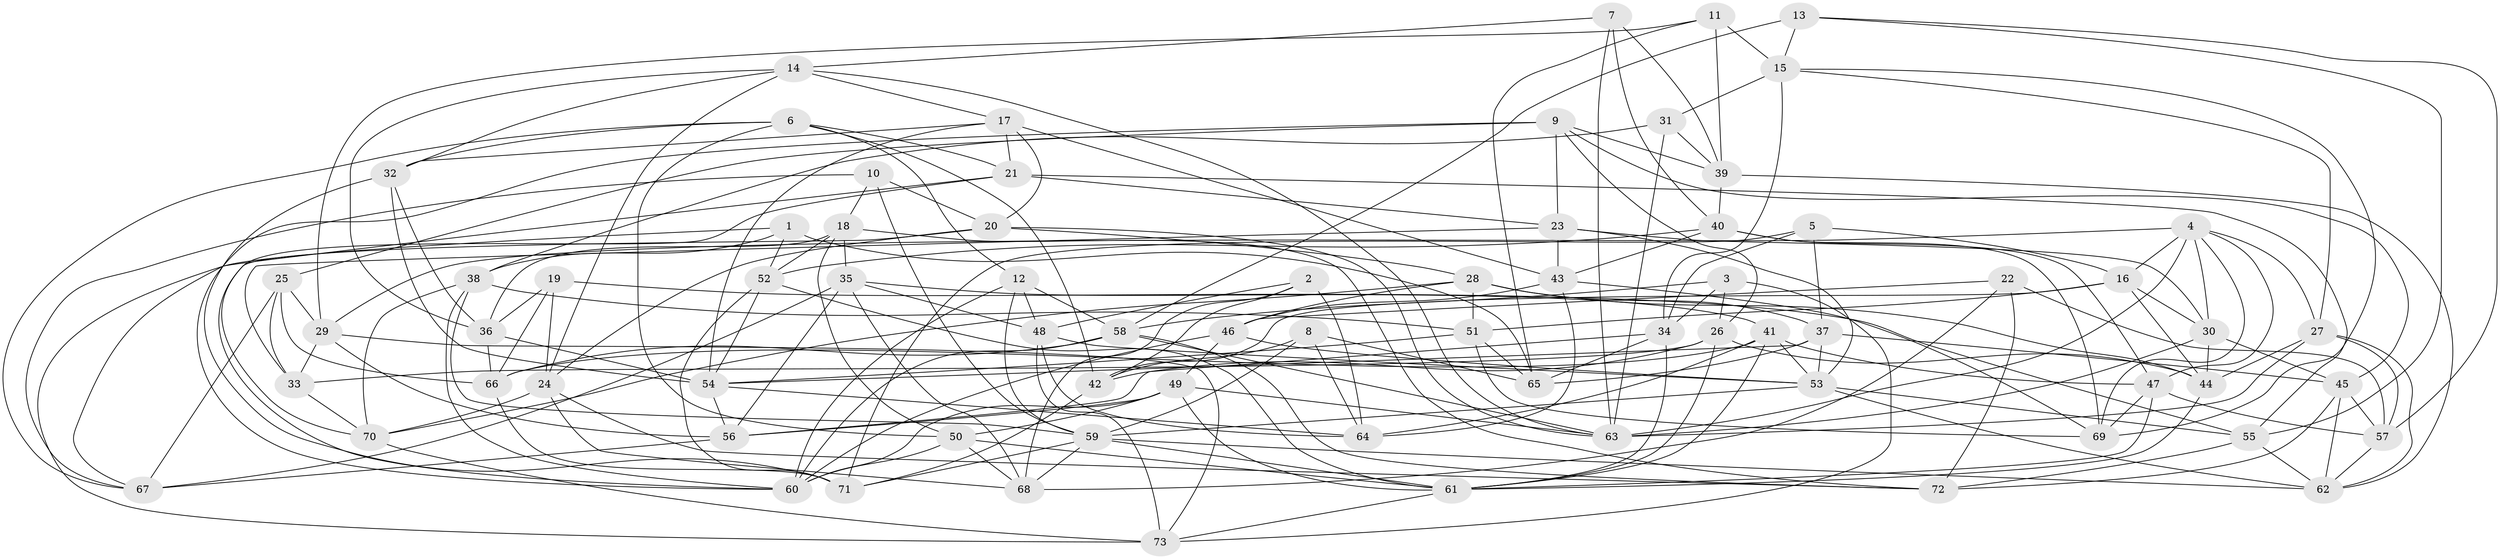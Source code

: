 // original degree distribution, {4: 1.0}
// Generated by graph-tools (version 1.1) at 2025/26/03/09/25 03:26:59]
// undirected, 73 vertices, 215 edges
graph export_dot {
graph [start="1"]
  node [color=gray90,style=filled];
  1;
  2;
  3;
  4;
  5;
  6;
  7;
  8;
  9;
  10;
  11;
  12;
  13;
  14;
  15;
  16;
  17;
  18;
  19;
  20;
  21;
  22;
  23;
  24;
  25;
  26;
  27;
  28;
  29;
  30;
  31;
  32;
  33;
  34;
  35;
  36;
  37;
  38;
  39;
  40;
  41;
  42;
  43;
  44;
  45;
  46;
  47;
  48;
  49;
  50;
  51;
  52;
  53;
  54;
  55;
  56;
  57;
  58;
  59;
  60;
  61;
  62;
  63;
  64;
  65;
  66;
  67;
  68;
  69;
  70;
  71;
  72;
  73;
  1 -- 38 [weight=1.0];
  1 -- 52 [weight=1.0];
  1 -- 65 [weight=1.0];
  1 -- 73 [weight=1.0];
  2 -- 42 [weight=1.0];
  2 -- 48 [weight=1.0];
  2 -- 64 [weight=1.0];
  2 -- 68 [weight=1.0];
  3 -- 26 [weight=1.0];
  3 -- 34 [weight=1.0];
  3 -- 58 [weight=1.0];
  3 -- 73 [weight=1.0];
  4 -- 16 [weight=1.0];
  4 -- 27 [weight=1.0];
  4 -- 29 [weight=1.0];
  4 -- 30 [weight=1.0];
  4 -- 47 [weight=1.0];
  4 -- 63 [weight=2.0];
  4 -- 69 [weight=1.0];
  5 -- 16 [weight=1.0];
  5 -- 34 [weight=1.0];
  5 -- 37 [weight=1.0];
  5 -- 71 [weight=1.0];
  6 -- 12 [weight=1.0];
  6 -- 21 [weight=1.0];
  6 -- 32 [weight=1.0];
  6 -- 42 [weight=1.0];
  6 -- 50 [weight=1.0];
  6 -- 67 [weight=1.0];
  7 -- 14 [weight=1.0];
  7 -- 39 [weight=1.0];
  7 -- 40 [weight=1.0];
  7 -- 63 [weight=1.0];
  8 -- 42 [weight=1.0];
  8 -- 59 [weight=1.0];
  8 -- 64 [weight=1.0];
  8 -- 65 [weight=1.0];
  9 -- 23 [weight=1.0];
  9 -- 25 [weight=1.0];
  9 -- 26 [weight=1.0];
  9 -- 39 [weight=1.0];
  9 -- 45 [weight=1.0];
  9 -- 60 [weight=1.0];
  10 -- 18 [weight=1.0];
  10 -- 20 [weight=1.0];
  10 -- 59 [weight=1.0];
  10 -- 67 [weight=1.0];
  11 -- 15 [weight=1.0];
  11 -- 29 [weight=1.0];
  11 -- 39 [weight=1.0];
  11 -- 65 [weight=1.0];
  12 -- 48 [weight=1.0];
  12 -- 58 [weight=2.0];
  12 -- 59 [weight=1.0];
  12 -- 60 [weight=1.0];
  13 -- 15 [weight=1.0];
  13 -- 55 [weight=1.0];
  13 -- 57 [weight=1.0];
  13 -- 58 [weight=1.0];
  14 -- 17 [weight=1.0];
  14 -- 24 [weight=1.0];
  14 -- 32 [weight=1.0];
  14 -- 36 [weight=1.0];
  14 -- 63 [weight=1.0];
  15 -- 27 [weight=1.0];
  15 -- 31 [weight=1.0];
  15 -- 34 [weight=1.0];
  15 -- 69 [weight=1.0];
  16 -- 30 [weight=1.0];
  16 -- 42 [weight=1.0];
  16 -- 44 [weight=1.0];
  16 -- 51 [weight=1.0];
  17 -- 20 [weight=1.0];
  17 -- 21 [weight=1.0];
  17 -- 32 [weight=1.0];
  17 -- 43 [weight=1.0];
  17 -- 54 [weight=1.0];
  18 -- 35 [weight=1.0];
  18 -- 36 [weight=1.0];
  18 -- 50 [weight=1.0];
  18 -- 52 [weight=1.0];
  18 -- 72 [weight=1.0];
  19 -- 24 [weight=1.0];
  19 -- 36 [weight=1.0];
  19 -- 55 [weight=1.0];
  19 -- 66 [weight=1.0];
  20 -- 24 [weight=1.0];
  20 -- 28 [weight=1.0];
  20 -- 60 [weight=1.0];
  20 -- 63 [weight=1.0];
  21 -- 23 [weight=1.0];
  21 -- 55 [weight=1.0];
  21 -- 67 [weight=1.0];
  21 -- 70 [weight=1.0];
  22 -- 46 [weight=1.0];
  22 -- 57 [weight=1.0];
  22 -- 68 [weight=1.0];
  22 -- 72 [weight=1.0];
  23 -- 30 [weight=1.0];
  23 -- 33 [weight=1.0];
  23 -- 43 [weight=1.0];
  23 -- 53 [weight=1.0];
  24 -- 68 [weight=1.0];
  24 -- 70 [weight=1.0];
  24 -- 72 [weight=1.0];
  25 -- 29 [weight=1.0];
  25 -- 33 [weight=2.0];
  25 -- 66 [weight=1.0];
  25 -- 67 [weight=1.0];
  26 -- 33 [weight=1.0];
  26 -- 42 [weight=1.0];
  26 -- 44 [weight=1.0];
  26 -- 61 [weight=1.0];
  27 -- 44 [weight=1.0];
  27 -- 57 [weight=1.0];
  27 -- 62 [weight=1.0];
  27 -- 63 [weight=1.0];
  28 -- 37 [weight=1.0];
  28 -- 44 [weight=1.0];
  28 -- 46 [weight=1.0];
  28 -- 51 [weight=1.0];
  28 -- 70 [weight=1.0];
  29 -- 33 [weight=1.0];
  29 -- 56 [weight=1.0];
  29 -- 73 [weight=1.0];
  30 -- 44 [weight=1.0];
  30 -- 45 [weight=1.0];
  30 -- 63 [weight=1.0];
  31 -- 38 [weight=1.0];
  31 -- 39 [weight=1.0];
  31 -- 63 [weight=1.0];
  32 -- 36 [weight=1.0];
  32 -- 54 [weight=1.0];
  32 -- 71 [weight=1.0];
  33 -- 70 [weight=1.0];
  34 -- 56 [weight=1.0];
  34 -- 61 [weight=1.0];
  34 -- 65 [weight=1.0];
  35 -- 41 [weight=1.0];
  35 -- 48 [weight=1.0];
  35 -- 56 [weight=1.0];
  35 -- 67 [weight=1.0];
  35 -- 68 [weight=1.0];
  36 -- 54 [weight=1.0];
  36 -- 66 [weight=1.0];
  37 -- 45 [weight=1.0];
  37 -- 53 [weight=1.0];
  37 -- 54 [weight=1.0];
  37 -- 65 [weight=1.0];
  38 -- 51 [weight=1.0];
  38 -- 59 [weight=1.0];
  38 -- 60 [weight=1.0];
  38 -- 70 [weight=1.0];
  39 -- 40 [weight=1.0];
  39 -- 62 [weight=1.0];
  40 -- 43 [weight=1.0];
  40 -- 47 [weight=1.0];
  40 -- 52 [weight=1.0];
  40 -- 69 [weight=1.0];
  41 -- 47 [weight=1.0];
  41 -- 53 [weight=1.0];
  41 -- 61 [weight=1.0];
  41 -- 64 [weight=1.0];
  41 -- 66 [weight=1.0];
  42 -- 71 [weight=1.0];
  43 -- 46 [weight=1.0];
  43 -- 64 [weight=1.0];
  43 -- 69 [weight=1.0];
  44 -- 61 [weight=1.0];
  45 -- 57 [weight=1.0];
  45 -- 62 [weight=1.0];
  45 -- 72 [weight=1.0];
  46 -- 49 [weight=1.0];
  46 -- 53 [weight=1.0];
  46 -- 60 [weight=1.0];
  47 -- 57 [weight=1.0];
  47 -- 61 [weight=1.0];
  47 -- 69 [weight=1.0];
  48 -- 53 [weight=1.0];
  48 -- 64 [weight=1.0];
  48 -- 73 [weight=1.0];
  49 -- 50 [weight=1.0];
  49 -- 56 [weight=1.0];
  49 -- 60 [weight=1.0];
  49 -- 61 [weight=1.0];
  49 -- 63 [weight=1.0];
  50 -- 60 [weight=1.0];
  50 -- 61 [weight=1.0];
  50 -- 68 [weight=1.0];
  51 -- 54 [weight=1.0];
  51 -- 65 [weight=1.0];
  51 -- 69 [weight=1.0];
  52 -- 54 [weight=1.0];
  52 -- 61 [weight=1.0];
  52 -- 71 [weight=1.0];
  53 -- 55 [weight=1.0];
  53 -- 59 [weight=1.0];
  53 -- 62 [weight=1.0];
  54 -- 56 [weight=1.0];
  54 -- 64 [weight=1.0];
  55 -- 62 [weight=1.0];
  55 -- 72 [weight=1.0];
  56 -- 67 [weight=1.0];
  57 -- 62 [weight=1.0];
  58 -- 60 [weight=1.0];
  58 -- 63 [weight=1.0];
  58 -- 66 [weight=1.0];
  58 -- 72 [weight=1.0];
  59 -- 61 [weight=1.0];
  59 -- 62 [weight=2.0];
  59 -- 68 [weight=1.0];
  59 -- 71 [weight=1.0];
  61 -- 73 [weight=1.0];
  66 -- 71 [weight=1.0];
  70 -- 73 [weight=1.0];
}

